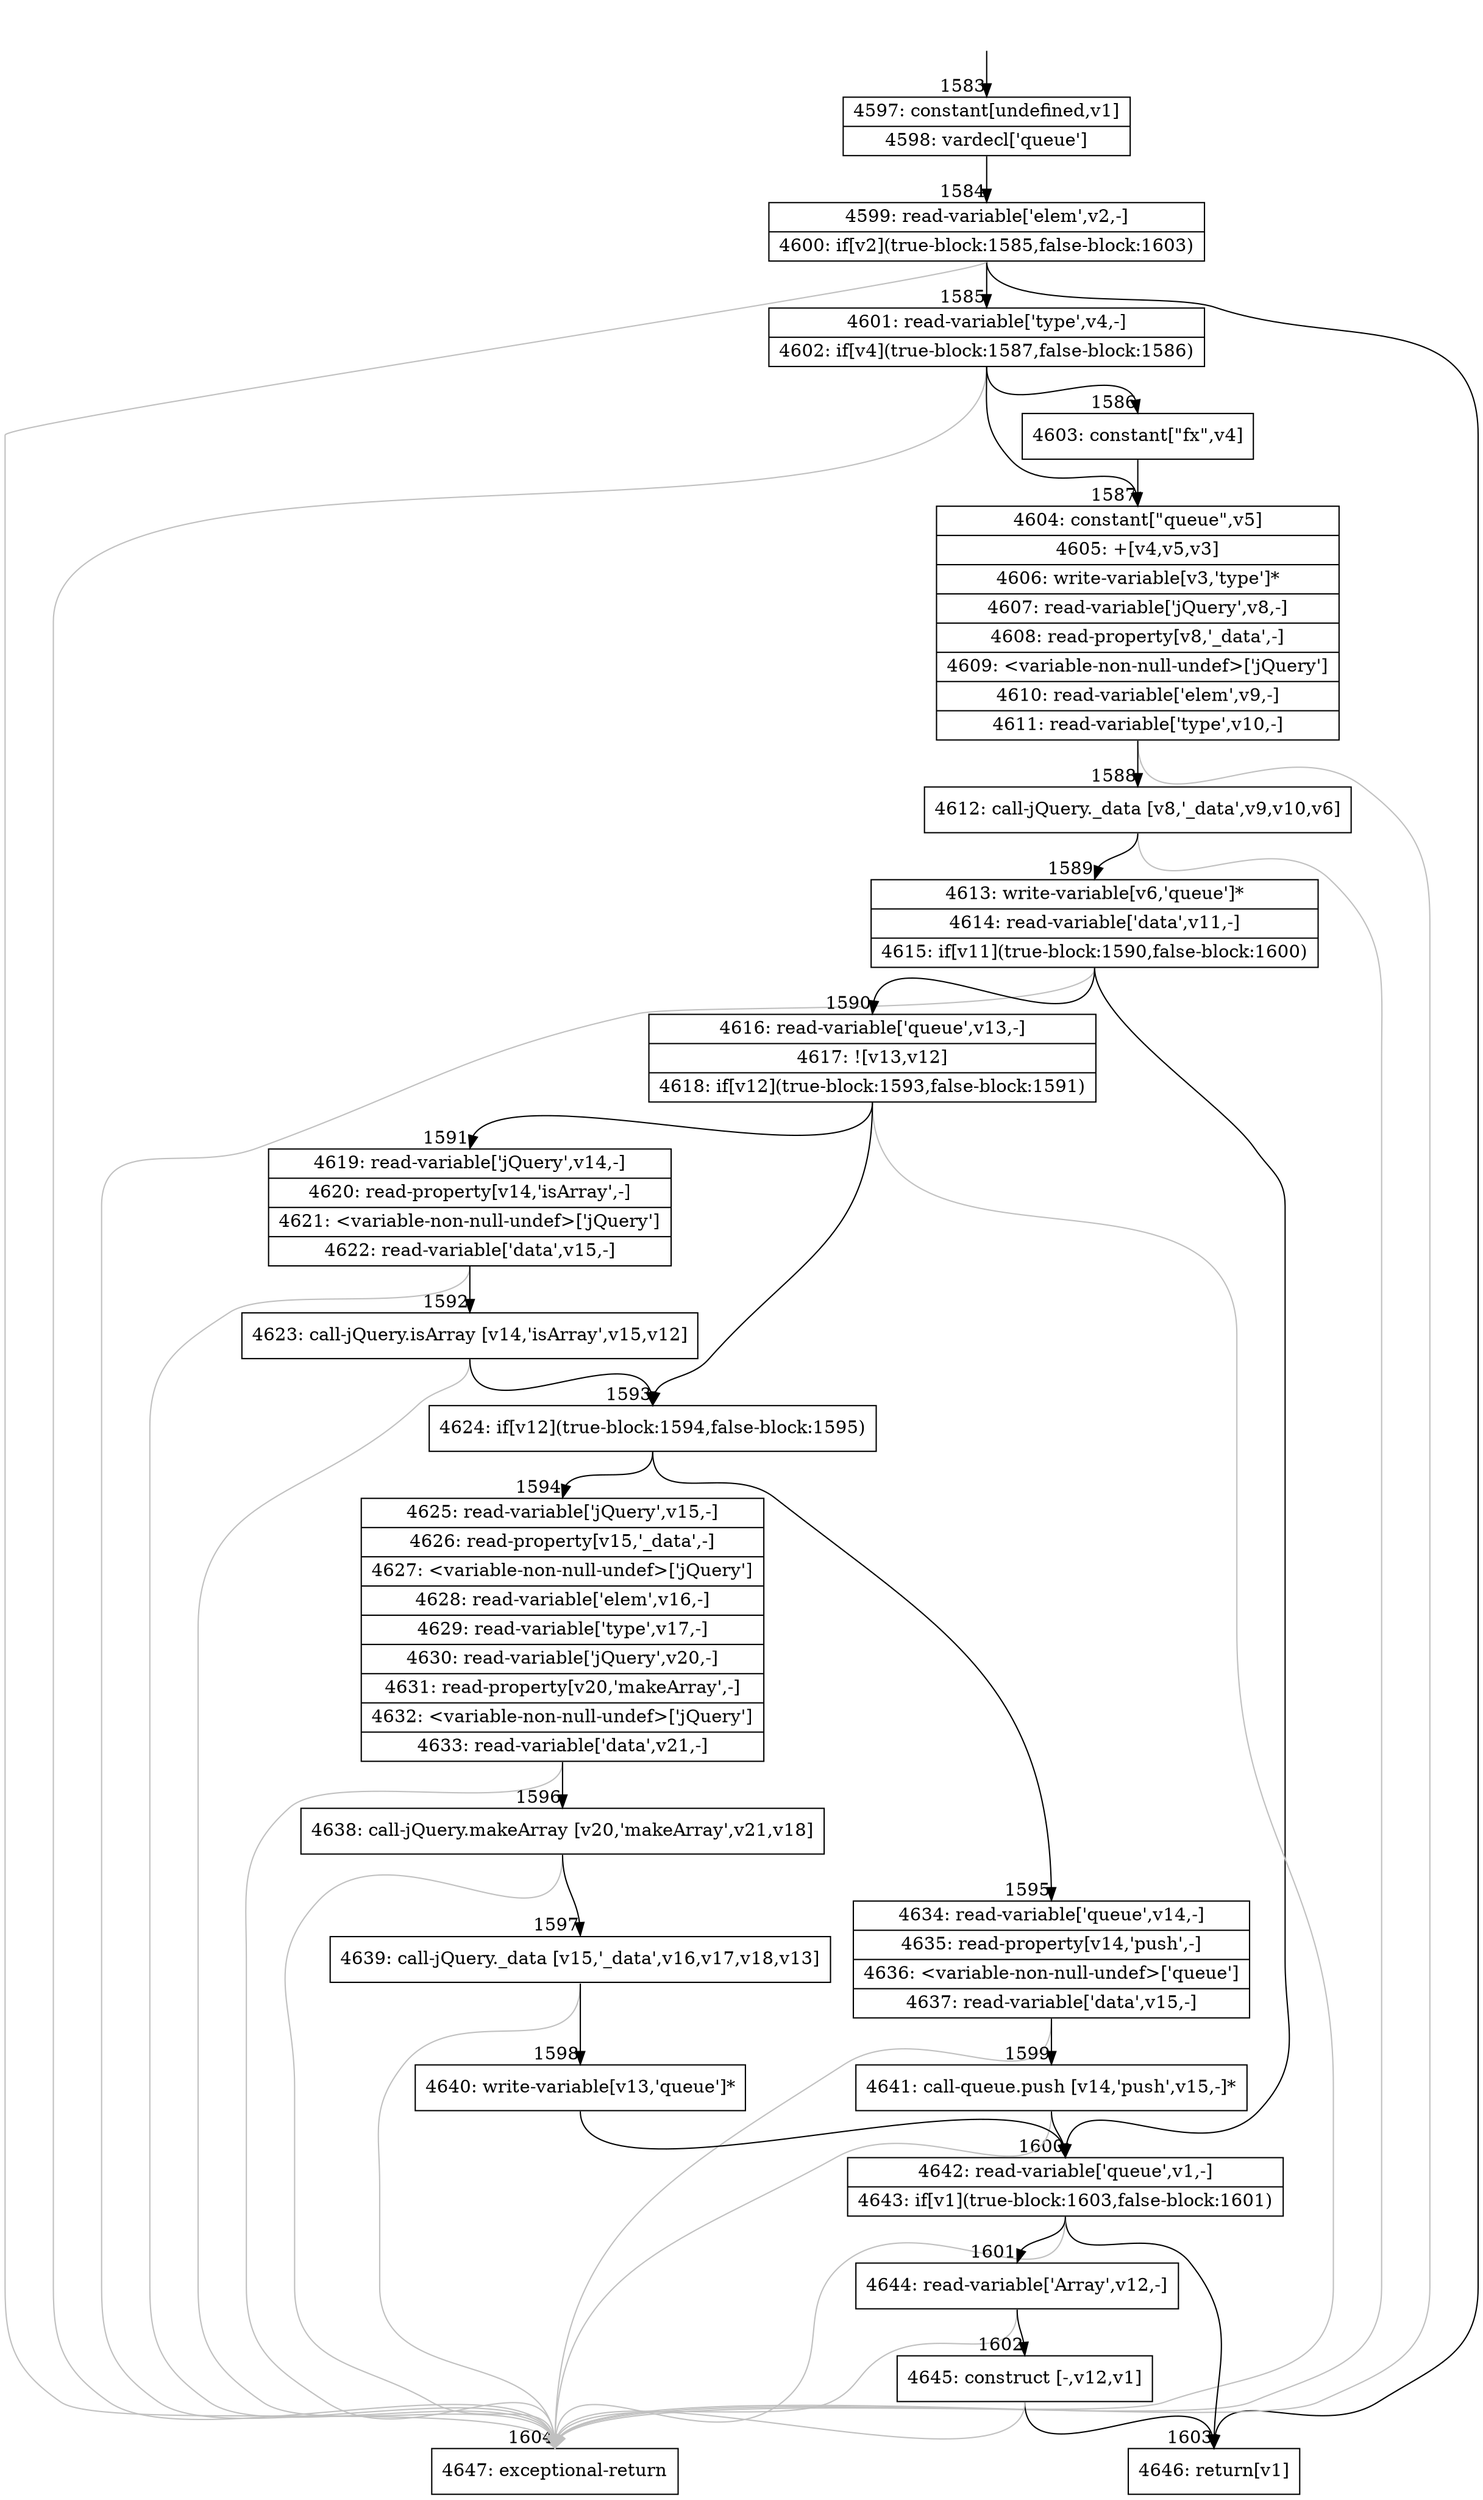 digraph {
rankdir="TD"
BB_entry108[shape=none,label=""];
BB_entry108 -> BB1583 [tailport=s, headport=n, headlabel="    1583"]
BB1583 [shape=record label="{4597: constant[undefined,v1]|4598: vardecl['queue']}" ] 
BB1583 -> BB1584 [tailport=s, headport=n, headlabel="      1584"]
BB1584 [shape=record label="{4599: read-variable['elem',v2,-]|4600: if[v2](true-block:1585,false-block:1603)}" ] 
BB1584 -> BB1585 [tailport=s, headport=n, headlabel="      1585"]
BB1584 -> BB1603 [tailport=s, headport=n, headlabel="      1603"]
BB1584 -> BB1604 [tailport=s, headport=n, color=gray, headlabel="      1604"]
BB1585 [shape=record label="{4601: read-variable['type',v4,-]|4602: if[v4](true-block:1587,false-block:1586)}" ] 
BB1585 -> BB1587 [tailport=s, headport=n, headlabel="      1587"]
BB1585 -> BB1586 [tailport=s, headport=n, headlabel="      1586"]
BB1585 -> BB1604 [tailport=s, headport=n, color=gray]
BB1586 [shape=record label="{4603: constant[\"fx\",v4]}" ] 
BB1586 -> BB1587 [tailport=s, headport=n]
BB1587 [shape=record label="{4604: constant[\"queue\",v5]|4605: +[v4,v5,v3]|4606: write-variable[v3,'type']*|4607: read-variable['jQuery',v8,-]|4608: read-property[v8,'_data',-]|4609: \<variable-non-null-undef\>['jQuery']|4610: read-variable['elem',v9,-]|4611: read-variable['type',v10,-]}" ] 
BB1587 -> BB1588 [tailport=s, headport=n, headlabel="      1588"]
BB1587 -> BB1604 [tailport=s, headport=n, color=gray]
BB1588 [shape=record label="{4612: call-jQuery._data [v8,'_data',v9,v10,v6]}" ] 
BB1588 -> BB1589 [tailport=s, headport=n, headlabel="      1589"]
BB1588 -> BB1604 [tailport=s, headport=n, color=gray]
BB1589 [shape=record label="{4613: write-variable[v6,'queue']*|4614: read-variable['data',v11,-]|4615: if[v11](true-block:1590,false-block:1600)}" ] 
BB1589 -> BB1590 [tailport=s, headport=n, headlabel="      1590"]
BB1589 -> BB1600 [tailport=s, headport=n, headlabel="      1600"]
BB1589 -> BB1604 [tailport=s, headport=n, color=gray]
BB1590 [shape=record label="{4616: read-variable['queue',v13,-]|4617: ![v13,v12]|4618: if[v12](true-block:1593,false-block:1591)}" ] 
BB1590 -> BB1593 [tailport=s, headport=n, headlabel="      1593"]
BB1590 -> BB1591 [tailport=s, headport=n, headlabel="      1591"]
BB1590 -> BB1604 [tailport=s, headport=n, color=gray]
BB1591 [shape=record label="{4619: read-variable['jQuery',v14,-]|4620: read-property[v14,'isArray',-]|4621: \<variable-non-null-undef\>['jQuery']|4622: read-variable['data',v15,-]}" ] 
BB1591 -> BB1592 [tailport=s, headport=n, headlabel="      1592"]
BB1591 -> BB1604 [tailport=s, headport=n, color=gray]
BB1592 [shape=record label="{4623: call-jQuery.isArray [v14,'isArray',v15,v12]}" ] 
BB1592 -> BB1593 [tailport=s, headport=n]
BB1592 -> BB1604 [tailport=s, headport=n, color=gray]
BB1593 [shape=record label="{4624: if[v12](true-block:1594,false-block:1595)}" ] 
BB1593 -> BB1594 [tailport=s, headport=n, headlabel="      1594"]
BB1593 -> BB1595 [tailport=s, headport=n, headlabel="      1595"]
BB1594 [shape=record label="{4625: read-variable['jQuery',v15,-]|4626: read-property[v15,'_data',-]|4627: \<variable-non-null-undef\>['jQuery']|4628: read-variable['elem',v16,-]|4629: read-variable['type',v17,-]|4630: read-variable['jQuery',v20,-]|4631: read-property[v20,'makeArray',-]|4632: \<variable-non-null-undef\>['jQuery']|4633: read-variable['data',v21,-]}" ] 
BB1594 -> BB1596 [tailport=s, headport=n, headlabel="      1596"]
BB1594 -> BB1604 [tailport=s, headport=n, color=gray]
BB1595 [shape=record label="{4634: read-variable['queue',v14,-]|4635: read-property[v14,'push',-]|4636: \<variable-non-null-undef\>['queue']|4637: read-variable['data',v15,-]}" ] 
BB1595 -> BB1599 [tailport=s, headport=n, headlabel="      1599"]
BB1595 -> BB1604 [tailport=s, headport=n, color=gray]
BB1596 [shape=record label="{4638: call-jQuery.makeArray [v20,'makeArray',v21,v18]}" ] 
BB1596 -> BB1597 [tailport=s, headport=n, headlabel="      1597"]
BB1596 -> BB1604 [tailport=s, headport=n, color=gray]
BB1597 [shape=record label="{4639: call-jQuery._data [v15,'_data',v16,v17,v18,v13]}" ] 
BB1597 -> BB1598 [tailport=s, headport=n, headlabel="      1598"]
BB1597 -> BB1604 [tailport=s, headport=n, color=gray]
BB1598 [shape=record label="{4640: write-variable[v13,'queue']*}" ] 
BB1598 -> BB1600 [tailport=s, headport=n]
BB1599 [shape=record label="{4641: call-queue.push [v14,'push',v15,-]*}" ] 
BB1599 -> BB1600 [tailport=s, headport=n]
BB1599 -> BB1604 [tailport=s, headport=n, color=gray]
BB1600 [shape=record label="{4642: read-variable['queue',v1,-]|4643: if[v1](true-block:1603,false-block:1601)}" ] 
BB1600 -> BB1603 [tailport=s, headport=n]
BB1600 -> BB1601 [tailport=s, headport=n, headlabel="      1601"]
BB1600 -> BB1604 [tailport=s, headport=n, color=gray]
BB1601 [shape=record label="{4644: read-variable['Array',v12,-]}" ] 
BB1601 -> BB1602 [tailport=s, headport=n, headlabel="      1602"]
BB1601 -> BB1604 [tailport=s, headport=n, color=gray]
BB1602 [shape=record label="{4645: construct [-,v12,v1]}" ] 
BB1602 -> BB1603 [tailport=s, headport=n]
BB1602 -> BB1604 [tailport=s, headport=n, color=gray]
BB1603 [shape=record label="{4646: return[v1]}" ] 
BB1604 [shape=record label="{4647: exceptional-return}" ] 
//#$~ 1904
}
